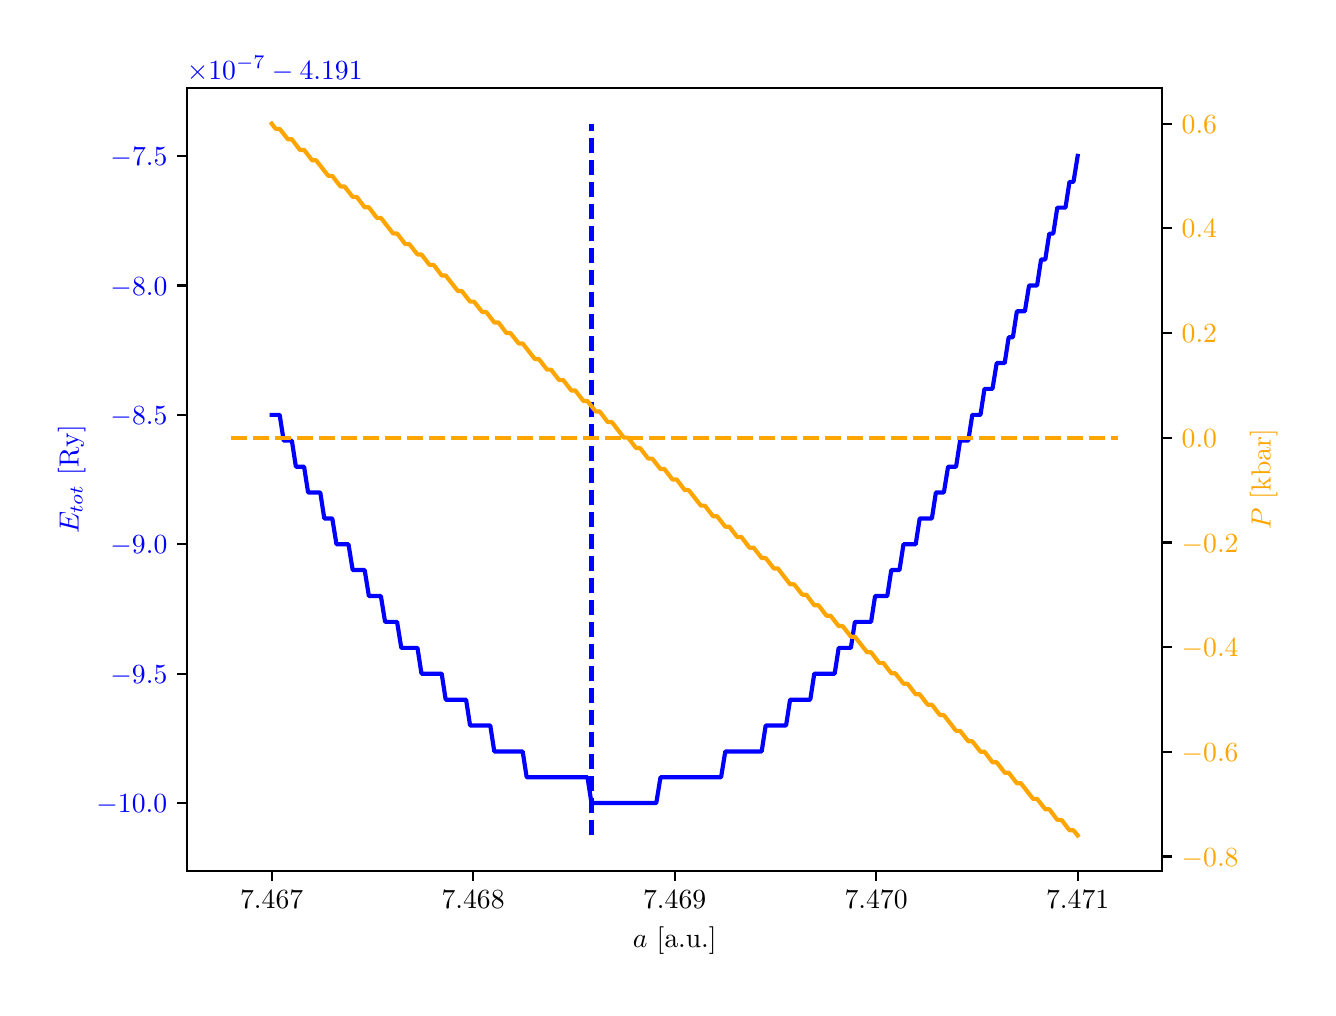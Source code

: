 \begingroup%
\makeatletter%
\begin{pgfpicture}%
\pgfpathrectangle{\pgfpointorigin}{\pgfqpoint{6.4in}{4.8in}}%
\pgfusepath{use as bounding box, clip}%
\begin{pgfscope}%
\pgfsetbuttcap%
\pgfsetmiterjoin%
\definecolor{currentfill}{rgb}{1.0,1.0,1.0}%
\pgfsetfillcolor{currentfill}%
\pgfsetlinewidth{0.0pt}%
\definecolor{currentstroke}{rgb}{1.0,1.0,1.0}%
\pgfsetstrokecolor{currentstroke}%
\pgfsetdash{}{0pt}%
\pgfpathmoveto{\pgfqpoint{0.0in}{0.0in}}%
\pgfpathlineto{\pgfqpoint{6.4in}{0.0in}}%
\pgfpathlineto{\pgfqpoint{6.4in}{4.8in}}%
\pgfpathlineto{\pgfqpoint{0.0in}{4.8in}}%
\pgfpathclose%
\pgfusepath{fill}%
\end{pgfscope}%
\begin{pgfscope}%
\pgfsetbuttcap%
\pgfsetmiterjoin%
\definecolor{currentfill}{rgb}{1.0,1.0,1.0}%
\pgfsetfillcolor{currentfill}%
\pgfsetlinewidth{0.0pt}%
\definecolor{currentstroke}{rgb}{0.0,0.0,0.0}%
\pgfsetstrokecolor{currentstroke}%
\pgfsetstrokeopacity{0.0}%
\pgfsetdash{}{0pt}%
\pgfpathmoveto{\pgfqpoint{0.796in}{0.583in}}%
\pgfpathlineto{\pgfqpoint{5.673in}{0.583in}}%
\pgfpathlineto{\pgfqpoint{5.673in}{4.498in}}%
\pgfpathlineto{\pgfqpoint{0.796in}{4.498in}}%
\pgfpathclose%
\pgfusepath{fill}%
\end{pgfscope}%
\begin{pgfscope}%
\pgfsetbuttcap%
\pgfsetroundjoin%
\definecolor{currentfill}{rgb}{0.0,0.0,0.0}%
\pgfsetfillcolor{currentfill}%
\pgfsetlinewidth{0.803pt}%
\definecolor{currentstroke}{rgb}{0.0,0.0,0.0}%
\pgfsetstrokecolor{currentstroke}%
\pgfsetdash{}{0pt}%
\pgfsys@defobject{currentmarker}{\pgfqpoint{0.0in}{-0.049in}}{\pgfqpoint{0.0in}{0.0in}}{%
\pgfpathmoveto{\pgfqpoint{0.0in}{0.0in}}%
\pgfpathlineto{\pgfqpoint{0.0in}{-0.049in}}%
\pgfusepath{stroke,fill}%
}%
\begin{pgfscope}%
\pgfsys@transformshift{1.22in}{0.583in}%
\pgfsys@useobject{currentmarker}{}%
\end{pgfscope}%
\end{pgfscope}%
\begin{pgfscope}%
\definecolor{textcolor}{rgb}{0.0,0.0,0.0}%
\pgfsetstrokecolor{textcolor}%
\pgfsetfillcolor{textcolor}%
\pgftext[x=1.22in,y=0.486in,,top]{\color{textcolor}\rmfamily\fontsize{10.0}{12.0}\selectfont \(\displaystyle 7.467\)}%
\end{pgfscope}%
\begin{pgfscope}%
\pgfsetbuttcap%
\pgfsetroundjoin%
\definecolor{currentfill}{rgb}{0.0,0.0,0.0}%
\pgfsetfillcolor{currentfill}%
\pgfsetlinewidth{0.803pt}%
\definecolor{currentstroke}{rgb}{0.0,0.0,0.0}%
\pgfsetstrokecolor{currentstroke}%
\pgfsetdash{}{0pt}%
\pgfsys@defobject{currentmarker}{\pgfqpoint{0.0in}{-0.049in}}{\pgfqpoint{0.0in}{0.0in}}{%
\pgfpathmoveto{\pgfqpoint{0.0in}{0.0in}}%
\pgfpathlineto{\pgfqpoint{0.0in}{-0.049in}}%
\pgfusepath{stroke,fill}%
}%
\begin{pgfscope}%
\pgfsys@transformshift{2.227in}{0.583in}%
\pgfsys@useobject{currentmarker}{}%
\end{pgfscope}%
\end{pgfscope}%
\begin{pgfscope}%
\definecolor{textcolor}{rgb}{0.0,0.0,0.0}%
\pgfsetstrokecolor{textcolor}%
\pgfsetfillcolor{textcolor}%
\pgftext[x=2.227in,y=0.486in,,top]{\color{textcolor}\rmfamily\fontsize{10.0}{12.0}\selectfont \(\displaystyle 7.468\)}%
\end{pgfscope}%
\begin{pgfscope}%
\pgfsetbuttcap%
\pgfsetroundjoin%
\definecolor{currentfill}{rgb}{0.0,0.0,0.0}%
\pgfsetfillcolor{currentfill}%
\pgfsetlinewidth{0.803pt}%
\definecolor{currentstroke}{rgb}{0.0,0.0,0.0}%
\pgfsetstrokecolor{currentstroke}%
\pgfsetdash{}{0pt}%
\pgfsys@defobject{currentmarker}{\pgfqpoint{0.0in}{-0.049in}}{\pgfqpoint{0.0in}{0.0in}}{%
\pgfpathmoveto{\pgfqpoint{0.0in}{0.0in}}%
\pgfpathlineto{\pgfqpoint{0.0in}{-0.049in}}%
\pgfusepath{stroke,fill}%
}%
\begin{pgfscope}%
\pgfsys@transformshift{3.235in}{0.583in}%
\pgfsys@useobject{currentmarker}{}%
\end{pgfscope}%
\end{pgfscope}%
\begin{pgfscope}%
\definecolor{textcolor}{rgb}{0.0,0.0,0.0}%
\pgfsetstrokecolor{textcolor}%
\pgfsetfillcolor{textcolor}%
\pgftext[x=3.235in,y=0.486in,,top]{\color{textcolor}\rmfamily\fontsize{10.0}{12.0}\selectfont \(\displaystyle 7.469\)}%
\end{pgfscope}%
\begin{pgfscope}%
\pgfsetbuttcap%
\pgfsetroundjoin%
\definecolor{currentfill}{rgb}{0.0,0.0,0.0}%
\pgfsetfillcolor{currentfill}%
\pgfsetlinewidth{0.803pt}%
\definecolor{currentstroke}{rgb}{0.0,0.0,0.0}%
\pgfsetstrokecolor{currentstroke}%
\pgfsetdash{}{0pt}%
\pgfsys@defobject{currentmarker}{\pgfqpoint{0.0in}{-0.049in}}{\pgfqpoint{0.0in}{0.0in}}{%
\pgfpathmoveto{\pgfqpoint{0.0in}{0.0in}}%
\pgfpathlineto{\pgfqpoint{0.0in}{-0.049in}}%
\pgfusepath{stroke,fill}%
}%
\begin{pgfscope}%
\pgfsys@transformshift{4.242in}{0.583in}%
\pgfsys@useobject{currentmarker}{}%
\end{pgfscope}%
\end{pgfscope}%
\begin{pgfscope}%
\definecolor{textcolor}{rgb}{0.0,0.0,0.0}%
\pgfsetstrokecolor{textcolor}%
\pgfsetfillcolor{textcolor}%
\pgftext[x=4.242in,y=0.486in,,top]{\color{textcolor}\rmfamily\fontsize{10.0}{12.0}\selectfont \(\displaystyle 7.470\)}%
\end{pgfscope}%
\begin{pgfscope}%
\pgfsetbuttcap%
\pgfsetroundjoin%
\definecolor{currentfill}{rgb}{0.0,0.0,0.0}%
\pgfsetfillcolor{currentfill}%
\pgfsetlinewidth{0.803pt}%
\definecolor{currentstroke}{rgb}{0.0,0.0,0.0}%
\pgfsetstrokecolor{currentstroke}%
\pgfsetdash{}{0pt}%
\pgfsys@defobject{currentmarker}{\pgfqpoint{0.0in}{-0.049in}}{\pgfqpoint{0.0in}{0.0in}}{%
\pgfpathmoveto{\pgfqpoint{0.0in}{0.0in}}%
\pgfpathlineto{\pgfqpoint{0.0in}{-0.049in}}%
\pgfusepath{stroke,fill}%
}%
\begin{pgfscope}%
\pgfsys@transformshift{5.25in}{0.583in}%
\pgfsys@useobject{currentmarker}{}%
\end{pgfscope}%
\end{pgfscope}%
\begin{pgfscope}%
\definecolor{textcolor}{rgb}{0.0,0.0,0.0}%
\pgfsetstrokecolor{textcolor}%
\pgfsetfillcolor{textcolor}%
\pgftext[x=5.25in,y=0.486in,,top]{\color{textcolor}\rmfamily\fontsize{10.0}{12.0}\selectfont \(\displaystyle 7.471\)}%
\end{pgfscope}%
\begin{pgfscope}%
\definecolor{textcolor}{rgb}{0.0,0.0,0.0}%
\pgfsetstrokecolor{textcolor}%
\pgfsetfillcolor{textcolor}%
\pgftext[x=3.235in,y=0.307in,,top]{\color{textcolor}\rmfamily\fontsize{10.0}{12.0}\selectfont \(\displaystyle a\) [a.u.]}%
\end{pgfscope}%
\begin{pgfscope}%
\pgfsetbuttcap%
\pgfsetroundjoin%
\definecolor{currentfill}{rgb}{0.0,0.0,0.0}%
\pgfsetfillcolor{currentfill}%
\pgfsetlinewidth{0.803pt}%
\definecolor{currentstroke}{rgb}{0.0,0.0,0.0}%
\pgfsetstrokecolor{currentstroke}%
\pgfsetdash{}{0pt}%
\pgfsys@defobject{currentmarker}{\pgfqpoint{-0.049in}{0.0in}}{\pgfqpoint{0.0in}{0.0in}}{%
\pgfpathmoveto{\pgfqpoint{0.0in}{0.0in}}%
\pgfpathlineto{\pgfqpoint{-0.049in}{0.0in}}%
\pgfusepath{stroke,fill}%
}%
\begin{pgfscope}%
\pgfsys@transformshift{0.796in}{0.923in}%
\pgfsys@useobject{currentmarker}{}%
\end{pgfscope}%
\end{pgfscope}%
\begin{pgfscope}%
\definecolor{textcolor}{rgb}{0.0,0.0,1.0}%
\pgfsetstrokecolor{textcolor}%
\pgfsetfillcolor{textcolor}%
\pgftext[x=0.344in,y=0.874in,left,base]{\color{textcolor}\rmfamily\fontsize{10.0}{12.0}\selectfont \(\displaystyle -10.0\)}%
\end{pgfscope}%
\begin{pgfscope}%
\pgfsetbuttcap%
\pgfsetroundjoin%
\definecolor{currentfill}{rgb}{0.0,0.0,0.0}%
\pgfsetfillcolor{currentfill}%
\pgfsetlinewidth{0.803pt}%
\definecolor{currentstroke}{rgb}{0.0,0.0,0.0}%
\pgfsetstrokecolor{currentstroke}%
\pgfsetdash{}{0pt}%
\pgfsys@defobject{currentmarker}{\pgfqpoint{-0.049in}{0.0in}}{\pgfqpoint{0.0in}{0.0in}}{%
\pgfpathmoveto{\pgfqpoint{0.0in}{0.0in}}%
\pgfpathlineto{\pgfqpoint{-0.049in}{0.0in}}%
\pgfusepath{stroke,fill}%
}%
\begin{pgfscope}%
\pgfsys@transformshift{0.796in}{1.57in}%
\pgfsys@useobject{currentmarker}{}%
\end{pgfscope}%
\end{pgfscope}%
\begin{pgfscope}%
\definecolor{textcolor}{rgb}{0.0,0.0,1.0}%
\pgfsetstrokecolor{textcolor}%
\pgfsetfillcolor{textcolor}%
\pgftext[x=0.414in,y=1.522in,left,base]{\color{textcolor}\rmfamily\fontsize{10.0}{12.0}\selectfont \(\displaystyle -9.5\)}%
\end{pgfscope}%
\begin{pgfscope}%
\pgfsetbuttcap%
\pgfsetroundjoin%
\definecolor{currentfill}{rgb}{0.0,0.0,0.0}%
\pgfsetfillcolor{currentfill}%
\pgfsetlinewidth{0.803pt}%
\definecolor{currentstroke}{rgb}{0.0,0.0,0.0}%
\pgfsetstrokecolor{currentstroke}%
\pgfsetdash{}{0pt}%
\pgfsys@defobject{currentmarker}{\pgfqpoint{-0.049in}{0.0in}}{\pgfqpoint{0.0in}{0.0in}}{%
\pgfpathmoveto{\pgfqpoint{0.0in}{0.0in}}%
\pgfpathlineto{\pgfqpoint{-0.049in}{0.0in}}%
\pgfusepath{stroke,fill}%
}%
\begin{pgfscope}%
\pgfsys@transformshift{0.796in}{2.217in}%
\pgfsys@useobject{currentmarker}{}%
\end{pgfscope}%
\end{pgfscope}%
\begin{pgfscope}%
\definecolor{textcolor}{rgb}{0.0,0.0,1.0}%
\pgfsetstrokecolor{textcolor}%
\pgfsetfillcolor{textcolor}%
\pgftext[x=0.414in,y=2.169in,left,base]{\color{textcolor}\rmfamily\fontsize{10.0}{12.0}\selectfont \(\displaystyle -9.0\)}%
\end{pgfscope}%
\begin{pgfscope}%
\pgfsetbuttcap%
\pgfsetroundjoin%
\definecolor{currentfill}{rgb}{0.0,0.0,0.0}%
\pgfsetfillcolor{currentfill}%
\pgfsetlinewidth{0.803pt}%
\definecolor{currentstroke}{rgb}{0.0,0.0,0.0}%
\pgfsetstrokecolor{currentstroke}%
\pgfsetdash{}{0pt}%
\pgfsys@defobject{currentmarker}{\pgfqpoint{-0.049in}{0.0in}}{\pgfqpoint{0.0in}{0.0in}}{%
\pgfpathmoveto{\pgfqpoint{0.0in}{0.0in}}%
\pgfpathlineto{\pgfqpoint{-0.049in}{0.0in}}%
\pgfusepath{stroke,fill}%
}%
\begin{pgfscope}%
\pgfsys@transformshift{0.796in}{2.864in}%
\pgfsys@useobject{currentmarker}{}%
\end{pgfscope}%
\end{pgfscope}%
\begin{pgfscope}%
\definecolor{textcolor}{rgb}{0.0,0.0,1.0}%
\pgfsetstrokecolor{textcolor}%
\pgfsetfillcolor{textcolor}%
\pgftext[x=0.414in,y=2.816in,left,base]{\color{textcolor}\rmfamily\fontsize{10.0}{12.0}\selectfont \(\displaystyle -8.5\)}%
\end{pgfscope}%
\begin{pgfscope}%
\pgfsetbuttcap%
\pgfsetroundjoin%
\definecolor{currentfill}{rgb}{0.0,0.0,0.0}%
\pgfsetfillcolor{currentfill}%
\pgfsetlinewidth{0.803pt}%
\definecolor{currentstroke}{rgb}{0.0,0.0,0.0}%
\pgfsetstrokecolor{currentstroke}%
\pgfsetdash{}{0pt}%
\pgfsys@defobject{currentmarker}{\pgfqpoint{-0.049in}{0.0in}}{\pgfqpoint{0.0in}{0.0in}}{%
\pgfpathmoveto{\pgfqpoint{0.0in}{0.0in}}%
\pgfpathlineto{\pgfqpoint{-0.049in}{0.0in}}%
\pgfusepath{stroke,fill}%
}%
\begin{pgfscope}%
\pgfsys@transformshift{0.796in}{3.511in}%
\pgfsys@useobject{currentmarker}{}%
\end{pgfscope}%
\end{pgfscope}%
\begin{pgfscope}%
\definecolor{textcolor}{rgb}{0.0,0.0,1.0}%
\pgfsetstrokecolor{textcolor}%
\pgfsetfillcolor{textcolor}%
\pgftext[x=0.414in,y=3.463in,left,base]{\color{textcolor}\rmfamily\fontsize{10.0}{12.0}\selectfont \(\displaystyle -8.0\)}%
\end{pgfscope}%
\begin{pgfscope}%
\pgfsetbuttcap%
\pgfsetroundjoin%
\definecolor{currentfill}{rgb}{0.0,0.0,0.0}%
\pgfsetfillcolor{currentfill}%
\pgfsetlinewidth{0.803pt}%
\definecolor{currentstroke}{rgb}{0.0,0.0,0.0}%
\pgfsetstrokecolor{currentstroke}%
\pgfsetdash{}{0pt}%
\pgfsys@defobject{currentmarker}{\pgfqpoint{-0.049in}{0.0in}}{\pgfqpoint{0.0in}{0.0in}}{%
\pgfpathmoveto{\pgfqpoint{0.0in}{0.0in}}%
\pgfpathlineto{\pgfqpoint{-0.049in}{0.0in}}%
\pgfusepath{stroke,fill}%
}%
\begin{pgfscope}%
\pgfsys@transformshift{0.796in}{4.159in}%
\pgfsys@useobject{currentmarker}{}%
\end{pgfscope}%
\end{pgfscope}%
\begin{pgfscope}%
\definecolor{textcolor}{rgb}{0.0,0.0,1.0}%
\pgfsetstrokecolor{textcolor}%
\pgfsetfillcolor{textcolor}%
\pgftext[x=0.414in,y=4.11in,left,base]{\color{textcolor}\rmfamily\fontsize{10.0}{12.0}\selectfont \(\displaystyle -7.5\)}%
\end{pgfscope}%
\begin{pgfscope}%
\definecolor{textcolor}{rgb}{0.0,0.0,1.0}%
\pgfsetstrokecolor{textcolor}%
\pgfsetfillcolor{textcolor}%
\pgftext[x=0.289in,y=2.541in,,bottom,rotate=90.0]{\color{textcolor}\rmfamily\fontsize{10.0}{12.0}\selectfont \(\displaystyle E_{tot}\) [Ry]}%
\end{pgfscope}%
\begin{pgfscope}%
\definecolor{textcolor}{rgb}{0.0,0.0,1.0}%
\pgfsetstrokecolor{textcolor}%
\pgfsetfillcolor{textcolor}%
\pgftext[x=0.796in,y=4.54in,left,base]{\color{textcolor}\rmfamily\fontsize{10.0}{12.0}\selectfont \(\displaystyle \times10^{-7}-4.191\)}%
\end{pgfscope}%
\begin{pgfscope}%
\pgfpathrectangle{\pgfqpoint{0.796in}{0.583in}}{\pgfqpoint{4.876in}{3.916in}}%
\pgfusepath{clip}%
\pgfsetrectcap%
\pgfsetroundjoin%
\pgfsetlinewidth{1.506pt}%
\definecolor{currentstroke}{rgb}{0.0,0.0,1.0}%
\pgfsetstrokecolor{currentstroke}%
\pgfsetdash{}{0pt}%
\pgfpathmoveto{\pgfqpoint{1.22in}{2.864in}}%
\pgfpathlineto{\pgfqpoint{1.26in}{2.864in}}%
\pgfpathlineto{\pgfqpoint{1.28in}{2.735in}}%
\pgfpathlineto{\pgfqpoint{1.321in}{2.735in}}%
\pgfpathlineto{\pgfqpoint{1.341in}{2.605in}}%
\pgfpathlineto{\pgfqpoint{1.382in}{2.605in}}%
\pgfpathlineto{\pgfqpoint{1.402in}{2.476in}}%
\pgfpathlineto{\pgfqpoint{1.463in}{2.476in}}%
\pgfpathlineto{\pgfqpoint{1.483in}{2.346in}}%
\pgfpathlineto{\pgfqpoint{1.523in}{2.346in}}%
\pgfpathlineto{\pgfqpoint{1.544in}{2.217in}}%
\pgfpathlineto{\pgfqpoint{1.604in}{2.217in}}%
\pgfpathlineto{\pgfqpoint{1.625in}{2.088in}}%
\pgfpathlineto{\pgfqpoint{1.685in}{2.088in}}%
\pgfpathlineto{\pgfqpoint{1.706in}{1.958in}}%
\pgfpathlineto{\pgfqpoint{1.766in}{1.958in}}%
\pgfpathlineto{\pgfqpoint{1.787in}{1.829in}}%
\pgfpathlineto{\pgfqpoint{1.847in}{1.829in}}%
\pgfpathlineto{\pgfqpoint{1.868in}{1.699in}}%
\pgfpathlineto{\pgfqpoint{1.949in}{1.699in}}%
\pgfpathlineto{\pgfqpoint{1.969in}{1.57in}}%
\pgfpathlineto{\pgfqpoint{2.07in}{1.57in}}%
\pgfpathlineto{\pgfqpoint{2.09in}{1.44in}}%
\pgfpathlineto{\pgfqpoint{2.192in}{1.44in}}%
\pgfpathlineto{\pgfqpoint{2.212in}{1.311in}}%
\pgfpathlineto{\pgfqpoint{2.313in}{1.311in}}%
\pgfpathlineto{\pgfqpoint{2.333in}{1.181in}}%
\pgfpathlineto{\pgfqpoint{2.475in}{1.181in}}%
\pgfpathlineto{\pgfqpoint{2.495in}{1.052in}}%
\pgfpathlineto{\pgfqpoint{2.799in}{1.052in}}%
\pgfpathlineto{\pgfqpoint{2.819in}{0.923in}}%
\pgfpathlineto{\pgfqpoint{3.143in}{0.923in}}%
\pgfpathlineto{\pgfqpoint{3.164in}{1.052in}}%
\pgfpathlineto{\pgfqpoint{3.467in}{1.052in}}%
\pgfpathlineto{\pgfqpoint{3.488in}{1.181in}}%
\pgfpathlineto{\pgfqpoint{3.67in}{1.181in}}%
\pgfpathlineto{\pgfqpoint{3.69in}{1.311in}}%
\pgfpathlineto{\pgfqpoint{3.792in}{1.311in}}%
\pgfpathlineto{\pgfqpoint{3.812in}{1.44in}}%
\pgfpathlineto{\pgfqpoint{3.913in}{1.44in}}%
\pgfpathlineto{\pgfqpoint{3.933in}{1.57in}}%
\pgfpathlineto{\pgfqpoint{4.035in}{1.57in}}%
\pgfpathlineto{\pgfqpoint{4.055in}{1.699in}}%
\pgfpathlineto{\pgfqpoint{4.116in}{1.699in}}%
\pgfpathlineto{\pgfqpoint{4.136in}{1.829in}}%
\pgfpathlineto{\pgfqpoint{4.217in}{1.829in}}%
\pgfpathlineto{\pgfqpoint{4.237in}{1.958in}}%
\pgfpathlineto{\pgfqpoint{4.298in}{1.958in}}%
\pgfpathlineto{\pgfqpoint{4.318in}{2.088in}}%
\pgfpathlineto{\pgfqpoint{4.359in}{2.088in}}%
\pgfpathlineto{\pgfqpoint{4.379in}{2.217in}}%
\pgfpathlineto{\pgfqpoint{4.44in}{2.217in}}%
\pgfpathlineto{\pgfqpoint{4.46in}{2.346in}}%
\pgfpathlineto{\pgfqpoint{4.521in}{2.346in}}%
\pgfpathlineto{\pgfqpoint{4.541in}{2.476in}}%
\pgfpathlineto{\pgfqpoint{4.581in}{2.476in}}%
\pgfpathlineto{\pgfqpoint{4.602in}{2.605in}}%
\pgfpathlineto{\pgfqpoint{4.642in}{2.605in}}%
\pgfpathlineto{\pgfqpoint{4.662in}{2.735in}}%
\pgfpathlineto{\pgfqpoint{4.703in}{2.735in}}%
\pgfpathlineto{\pgfqpoint{4.723in}{2.864in}}%
\pgfpathlineto{\pgfqpoint{4.764in}{2.864in}}%
\pgfpathlineto{\pgfqpoint{4.784in}{2.994in}}%
\pgfpathlineto{\pgfqpoint{4.824in}{2.994in}}%
\pgfpathlineto{\pgfqpoint{4.845in}{3.123in}}%
\pgfpathlineto{\pgfqpoint{4.885in}{3.123in}}%
\pgfpathlineto{\pgfqpoint{4.905in}{3.252in}}%
\pgfpathlineto{\pgfqpoint{4.926in}{3.252in}}%
\pgfpathlineto{\pgfqpoint{4.946in}{3.382in}}%
\pgfpathlineto{\pgfqpoint{4.986in}{3.382in}}%
\pgfpathlineto{\pgfqpoint{5.007in}{3.511in}}%
\pgfpathlineto{\pgfqpoint{5.047in}{3.511in}}%
\pgfpathlineto{\pgfqpoint{5.067in}{3.641in}}%
\pgfpathlineto{\pgfqpoint{5.088in}{3.641in}}%
\pgfpathlineto{\pgfqpoint{5.108in}{3.77in}}%
\pgfpathlineto{\pgfqpoint{5.128in}{3.77in}}%
\pgfpathlineto{\pgfqpoint{5.148in}{3.9in}}%
\pgfpathlineto{\pgfqpoint{5.189in}{3.9in}}%
\pgfpathlineto{\pgfqpoint{5.209in}{4.029in}}%
\pgfpathlineto{\pgfqpoint{5.229in}{4.029in}}%
\pgfpathlineto{\pgfqpoint{5.25in}{4.159in}}%
\pgfpathlineto{\pgfqpoint{5.25in}{4.159in}}%
\pgfusepath{stroke}%
\end{pgfscope}%
\begin{pgfscope}%
\pgfpathrectangle{\pgfqpoint{0.796in}{0.583in}}{\pgfqpoint{4.876in}{3.916in}}%
\pgfusepath{clip}%
\pgfsetbuttcap%
\pgfsetroundjoin%
\pgfsetlinewidth{1.506pt}%
\definecolor{currentstroke}{rgb}{0.0,0.0,1.0}%
\pgfsetstrokecolor{currentstroke}%
\pgfsetdash{{5.55pt}{2.4pt}}{0.0pt}%
\pgfpathmoveto{\pgfqpoint{2.819in}{0.761in}}%
\pgfpathlineto{\pgfqpoint{2.819in}{4.32in}}%
\pgfusepath{stroke}%
\end{pgfscope}%
\begin{pgfscope}%
\pgfsetrectcap%
\pgfsetmiterjoin%
\pgfsetlinewidth{0.803pt}%
\definecolor{currentstroke}{rgb}{0.0,0.0,0.0}%
\pgfsetstrokecolor{currentstroke}%
\pgfsetdash{}{0pt}%
\pgfpathmoveto{\pgfqpoint{0.796in}{0.583in}}%
\pgfpathlineto{\pgfqpoint{0.796in}{4.498in}}%
\pgfusepath{stroke}%
\end{pgfscope}%
\begin{pgfscope}%
\pgfsetrectcap%
\pgfsetmiterjoin%
\pgfsetlinewidth{0.803pt}%
\definecolor{currentstroke}{rgb}{0.0,0.0,0.0}%
\pgfsetstrokecolor{currentstroke}%
\pgfsetdash{}{0pt}%
\pgfpathmoveto{\pgfqpoint{5.673in}{0.583in}}%
\pgfpathlineto{\pgfqpoint{5.673in}{4.498in}}%
\pgfusepath{stroke}%
\end{pgfscope}%
\begin{pgfscope}%
\pgfsetrectcap%
\pgfsetmiterjoin%
\pgfsetlinewidth{0.803pt}%
\definecolor{currentstroke}{rgb}{0.0,0.0,0.0}%
\pgfsetstrokecolor{currentstroke}%
\pgfsetdash{}{0pt}%
\pgfpathmoveto{\pgfqpoint{0.796in}{0.583in}}%
\pgfpathlineto{\pgfqpoint{5.673in}{0.583in}}%
\pgfusepath{stroke}%
\end{pgfscope}%
\begin{pgfscope}%
\pgfsetrectcap%
\pgfsetmiterjoin%
\pgfsetlinewidth{0.803pt}%
\definecolor{currentstroke}{rgb}{0.0,0.0,0.0}%
\pgfsetstrokecolor{currentstroke}%
\pgfsetdash{}{0pt}%
\pgfpathmoveto{\pgfqpoint{0.796in}{4.498in}}%
\pgfpathlineto{\pgfqpoint{5.673in}{4.498in}}%
\pgfusepath{stroke}%
\end{pgfscope}%
\begin{pgfscope}%
\pgfsetbuttcap%
\pgfsetroundjoin%
\definecolor{currentfill}{rgb}{0.0,0.0,0.0}%
\pgfsetfillcolor{currentfill}%
\pgfsetlinewidth{0.803pt}%
\definecolor{currentstroke}{rgb}{0.0,0.0,0.0}%
\pgfsetstrokecolor{currentstroke}%
\pgfsetdash{}{0pt}%
\pgfsys@defobject{currentmarker}{\pgfqpoint{0.0in}{0.0in}}{\pgfqpoint{0.049in}{0.0in}}{%
\pgfpathmoveto{\pgfqpoint{0.0in}{0.0in}}%
\pgfpathlineto{\pgfqpoint{0.049in}{0.0in}}%
\pgfusepath{stroke,fill}%
}%
\begin{pgfscope}%
\pgfsys@transformshift{5.673in}{0.656in}%
\pgfsys@useobject{currentmarker}{}%
\end{pgfscope}%
\end{pgfscope}%
\begin{pgfscope}%
\definecolor{textcolor}{rgb}{1.0,0.647,0.0}%
\pgfsetstrokecolor{textcolor}%
\pgfsetfillcolor{textcolor}%
\pgftext[x=5.77in,y=0.608in,left,base]{\color{textcolor}\rmfamily\fontsize{10.0}{12.0}\selectfont \(\displaystyle -0.8\)}%
\end{pgfscope}%
\begin{pgfscope}%
\pgfsetbuttcap%
\pgfsetroundjoin%
\definecolor{currentfill}{rgb}{0.0,0.0,0.0}%
\pgfsetfillcolor{currentfill}%
\pgfsetlinewidth{0.803pt}%
\definecolor{currentstroke}{rgb}{0.0,0.0,0.0}%
\pgfsetstrokecolor{currentstroke}%
\pgfsetdash{}{0pt}%
\pgfsys@defobject{currentmarker}{\pgfqpoint{0.0in}{0.0in}}{\pgfqpoint{0.049in}{0.0in}}{%
\pgfpathmoveto{\pgfqpoint{0.0in}{0.0in}}%
\pgfpathlineto{\pgfqpoint{0.049in}{0.0in}}%
\pgfusepath{stroke,fill}%
}%
\begin{pgfscope}%
\pgfsys@transformshift{5.673in}{1.18in}%
\pgfsys@useobject{currentmarker}{}%
\end{pgfscope}%
\end{pgfscope}%
\begin{pgfscope}%
\definecolor{textcolor}{rgb}{1.0,0.647,0.0}%
\pgfsetstrokecolor{textcolor}%
\pgfsetfillcolor{textcolor}%
\pgftext[x=5.77in,y=1.131in,left,base]{\color{textcolor}\rmfamily\fontsize{10.0}{12.0}\selectfont \(\displaystyle -0.6\)}%
\end{pgfscope}%
\begin{pgfscope}%
\pgfsetbuttcap%
\pgfsetroundjoin%
\definecolor{currentfill}{rgb}{0.0,0.0,0.0}%
\pgfsetfillcolor{currentfill}%
\pgfsetlinewidth{0.803pt}%
\definecolor{currentstroke}{rgb}{0.0,0.0,0.0}%
\pgfsetstrokecolor{currentstroke}%
\pgfsetdash{}{0pt}%
\pgfsys@defobject{currentmarker}{\pgfqpoint{0.0in}{0.0in}}{\pgfqpoint{0.049in}{0.0in}}{%
\pgfpathmoveto{\pgfqpoint{0.0in}{0.0in}}%
\pgfpathlineto{\pgfqpoint{0.049in}{0.0in}}%
\pgfusepath{stroke,fill}%
}%
\begin{pgfscope}%
\pgfsys@transformshift{5.673in}{1.703in}%
\pgfsys@useobject{currentmarker}{}%
\end{pgfscope}%
\end{pgfscope}%
\begin{pgfscope}%
\definecolor{textcolor}{rgb}{1.0,0.647,0.0}%
\pgfsetstrokecolor{textcolor}%
\pgfsetfillcolor{textcolor}%
\pgftext[x=5.77in,y=1.655in,left,base]{\color{textcolor}\rmfamily\fontsize{10.0}{12.0}\selectfont \(\displaystyle -0.4\)}%
\end{pgfscope}%
\begin{pgfscope}%
\pgfsetbuttcap%
\pgfsetroundjoin%
\definecolor{currentfill}{rgb}{0.0,0.0,0.0}%
\pgfsetfillcolor{currentfill}%
\pgfsetlinewidth{0.803pt}%
\definecolor{currentstroke}{rgb}{0.0,0.0,0.0}%
\pgfsetstrokecolor{currentstroke}%
\pgfsetdash{}{0pt}%
\pgfsys@defobject{currentmarker}{\pgfqpoint{0.0in}{0.0in}}{\pgfqpoint{0.049in}{0.0in}}{%
\pgfpathmoveto{\pgfqpoint{0.0in}{0.0in}}%
\pgfpathlineto{\pgfqpoint{0.049in}{0.0in}}%
\pgfusepath{stroke,fill}%
}%
\begin{pgfscope}%
\pgfsys@transformshift{5.673in}{2.226in}%
\pgfsys@useobject{currentmarker}{}%
\end{pgfscope}%
\end{pgfscope}%
\begin{pgfscope}%
\definecolor{textcolor}{rgb}{1.0,0.647,0.0}%
\pgfsetstrokecolor{textcolor}%
\pgfsetfillcolor{textcolor}%
\pgftext[x=5.77in,y=2.178in,left,base]{\color{textcolor}\rmfamily\fontsize{10.0}{12.0}\selectfont \(\displaystyle -0.2\)}%
\end{pgfscope}%
\begin{pgfscope}%
\pgfsetbuttcap%
\pgfsetroundjoin%
\definecolor{currentfill}{rgb}{0.0,0.0,0.0}%
\pgfsetfillcolor{currentfill}%
\pgfsetlinewidth{0.803pt}%
\definecolor{currentstroke}{rgb}{0.0,0.0,0.0}%
\pgfsetstrokecolor{currentstroke}%
\pgfsetdash{}{0pt}%
\pgfsys@defobject{currentmarker}{\pgfqpoint{0.0in}{0.0in}}{\pgfqpoint{0.049in}{0.0in}}{%
\pgfpathmoveto{\pgfqpoint{0.0in}{0.0in}}%
\pgfpathlineto{\pgfqpoint{0.049in}{0.0in}}%
\pgfusepath{stroke,fill}%
}%
\begin{pgfscope}%
\pgfsys@transformshift{5.673in}{2.75in}%
\pgfsys@useobject{currentmarker}{}%
\end{pgfscope}%
\end{pgfscope}%
\begin{pgfscope}%
\definecolor{textcolor}{rgb}{1.0,0.647,0.0}%
\pgfsetstrokecolor{textcolor}%
\pgfsetfillcolor{textcolor}%
\pgftext[x=5.77in,y=2.702in,left,base]{\color{textcolor}\rmfamily\fontsize{10.0}{12.0}\selectfont \(\displaystyle 0.0\)}%
\end{pgfscope}%
\begin{pgfscope}%
\pgfsetbuttcap%
\pgfsetroundjoin%
\definecolor{currentfill}{rgb}{0.0,0.0,0.0}%
\pgfsetfillcolor{currentfill}%
\pgfsetlinewidth{0.803pt}%
\definecolor{currentstroke}{rgb}{0.0,0.0,0.0}%
\pgfsetstrokecolor{currentstroke}%
\pgfsetdash{}{0pt}%
\pgfsys@defobject{currentmarker}{\pgfqpoint{0.0in}{0.0in}}{\pgfqpoint{0.049in}{0.0in}}{%
\pgfpathmoveto{\pgfqpoint{0.0in}{0.0in}}%
\pgfpathlineto{\pgfqpoint{0.049in}{0.0in}}%
\pgfusepath{stroke,fill}%
}%
\begin{pgfscope}%
\pgfsys@transformshift{5.673in}{3.273in}%
\pgfsys@useobject{currentmarker}{}%
\end{pgfscope}%
\end{pgfscope}%
\begin{pgfscope}%
\definecolor{textcolor}{rgb}{1.0,0.647,0.0}%
\pgfsetstrokecolor{textcolor}%
\pgfsetfillcolor{textcolor}%
\pgftext[x=5.77in,y=3.225in,left,base]{\color{textcolor}\rmfamily\fontsize{10.0}{12.0}\selectfont \(\displaystyle 0.2\)}%
\end{pgfscope}%
\begin{pgfscope}%
\pgfsetbuttcap%
\pgfsetroundjoin%
\definecolor{currentfill}{rgb}{0.0,0.0,0.0}%
\pgfsetfillcolor{currentfill}%
\pgfsetlinewidth{0.803pt}%
\definecolor{currentstroke}{rgb}{0.0,0.0,0.0}%
\pgfsetstrokecolor{currentstroke}%
\pgfsetdash{}{0pt}%
\pgfsys@defobject{currentmarker}{\pgfqpoint{0.0in}{0.0in}}{\pgfqpoint{0.049in}{0.0in}}{%
\pgfpathmoveto{\pgfqpoint{0.0in}{0.0in}}%
\pgfpathlineto{\pgfqpoint{0.049in}{0.0in}}%
\pgfusepath{stroke,fill}%
}%
\begin{pgfscope}%
\pgfsys@transformshift{5.673in}{3.797in}%
\pgfsys@useobject{currentmarker}{}%
\end{pgfscope}%
\end{pgfscope}%
\begin{pgfscope}%
\definecolor{textcolor}{rgb}{1.0,0.647,0.0}%
\pgfsetstrokecolor{textcolor}%
\pgfsetfillcolor{textcolor}%
\pgftext[x=5.77in,y=3.749in,left,base]{\color{textcolor}\rmfamily\fontsize{10.0}{12.0}\selectfont \(\displaystyle 0.4\)}%
\end{pgfscope}%
\begin{pgfscope}%
\pgfsetbuttcap%
\pgfsetroundjoin%
\definecolor{currentfill}{rgb}{0.0,0.0,0.0}%
\pgfsetfillcolor{currentfill}%
\pgfsetlinewidth{0.803pt}%
\definecolor{currentstroke}{rgb}{0.0,0.0,0.0}%
\pgfsetstrokecolor{currentstroke}%
\pgfsetdash{}{0pt}%
\pgfsys@defobject{currentmarker}{\pgfqpoint{0.0in}{0.0in}}{\pgfqpoint{0.049in}{0.0in}}{%
\pgfpathmoveto{\pgfqpoint{0.0in}{0.0in}}%
\pgfpathlineto{\pgfqpoint{0.049in}{0.0in}}%
\pgfusepath{stroke,fill}%
}%
\begin{pgfscope}%
\pgfsys@transformshift{5.673in}{4.32in}%
\pgfsys@useobject{currentmarker}{}%
\end{pgfscope}%
\end{pgfscope}%
\begin{pgfscope}%
\definecolor{textcolor}{rgb}{1.0,0.647,0.0}%
\pgfsetstrokecolor{textcolor}%
\pgfsetfillcolor{textcolor}%
\pgftext[x=5.77in,y=4.272in,left,base]{\color{textcolor}\rmfamily\fontsize{10.0}{12.0}\selectfont \(\displaystyle 0.6\)}%
\end{pgfscope}%
\begin{pgfscope}%
\definecolor{textcolor}{rgb}{1.0,0.647,0.0}%
\pgfsetstrokecolor{textcolor}%
\pgfsetfillcolor{textcolor}%
\pgftext[x=6.111in,y=2.541in,,top,rotate=90.0]{\color{textcolor}\rmfamily\fontsize{10.0}{12.0}\selectfont \(\displaystyle P\) [kbar]}%
\end{pgfscope}%
\begin{pgfscope}%
\pgfpathrectangle{\pgfqpoint{0.796in}{0.583in}}{\pgfqpoint{4.876in}{3.916in}}%
\pgfusepath{clip}%
\pgfsetrectcap%
\pgfsetroundjoin%
\pgfsetlinewidth{1.506pt}%
\definecolor{currentstroke}{rgb}{1.0,0.647,0.0}%
\pgfsetstrokecolor{currentstroke}%
\pgfsetdash{}{0pt}%
\pgfpathmoveto{\pgfqpoint{1.22in}{4.32in}}%
\pgfpathlineto{\pgfqpoint{1.24in}{4.294in}}%
\pgfpathlineto{\pgfqpoint{1.26in}{4.294in}}%
\pgfpathlineto{\pgfqpoint{1.301in}{4.242in}}%
\pgfpathlineto{\pgfqpoint{1.321in}{4.242in}}%
\pgfpathlineto{\pgfqpoint{1.361in}{4.189in}}%
\pgfpathlineto{\pgfqpoint{1.382in}{4.189in}}%
\pgfpathlineto{\pgfqpoint{1.422in}{4.137in}}%
\pgfpathlineto{\pgfqpoint{1.442in}{4.137in}}%
\pgfpathlineto{\pgfqpoint{1.503in}{4.059in}}%
\pgfpathlineto{\pgfqpoint{1.523in}{4.059in}}%
\pgfpathlineto{\pgfqpoint{1.564in}{4.006in}}%
\pgfpathlineto{\pgfqpoint{1.584in}{4.006in}}%
\pgfpathlineto{\pgfqpoint{1.625in}{3.954in}}%
\pgfpathlineto{\pgfqpoint{1.645in}{3.954in}}%
\pgfpathlineto{\pgfqpoint{1.685in}{3.902in}}%
\pgfpathlineto{\pgfqpoint{1.706in}{3.902in}}%
\pgfpathlineto{\pgfqpoint{1.746in}{3.849in}}%
\pgfpathlineto{\pgfqpoint{1.766in}{3.849in}}%
\pgfpathlineto{\pgfqpoint{1.827in}{3.771in}}%
\pgfpathlineto{\pgfqpoint{1.847in}{3.771in}}%
\pgfpathlineto{\pgfqpoint{1.888in}{3.718in}}%
\pgfpathlineto{\pgfqpoint{1.908in}{3.718in}}%
\pgfpathlineto{\pgfqpoint{1.949in}{3.666in}}%
\pgfpathlineto{\pgfqpoint{1.969in}{3.666in}}%
\pgfpathlineto{\pgfqpoint{2.009in}{3.614in}}%
\pgfpathlineto{\pgfqpoint{2.03in}{3.614in}}%
\pgfpathlineto{\pgfqpoint{2.07in}{3.561in}}%
\pgfpathlineto{\pgfqpoint{2.09in}{3.561in}}%
\pgfpathlineto{\pgfqpoint{2.151in}{3.483in}}%
\pgfpathlineto{\pgfqpoint{2.171in}{3.483in}}%
\pgfpathlineto{\pgfqpoint{2.212in}{3.43in}}%
\pgfpathlineto{\pgfqpoint{2.232in}{3.43in}}%
\pgfpathlineto{\pgfqpoint{2.273in}{3.378in}}%
\pgfpathlineto{\pgfqpoint{2.293in}{3.378in}}%
\pgfpathlineto{\pgfqpoint{2.333in}{3.326in}}%
\pgfpathlineto{\pgfqpoint{2.354in}{3.326in}}%
\pgfpathlineto{\pgfqpoint{2.394in}{3.273in}}%
\pgfpathlineto{\pgfqpoint{2.414in}{3.273in}}%
\pgfpathlineto{\pgfqpoint{2.455in}{3.221in}}%
\pgfpathlineto{\pgfqpoint{2.475in}{3.221in}}%
\pgfpathlineto{\pgfqpoint{2.536in}{3.143in}}%
\pgfpathlineto{\pgfqpoint{2.556in}{3.143in}}%
\pgfpathlineto{\pgfqpoint{2.597in}{3.09in}}%
\pgfpathlineto{\pgfqpoint{2.617in}{3.09in}}%
\pgfpathlineto{\pgfqpoint{2.657in}{3.038in}}%
\pgfpathlineto{\pgfqpoint{2.678in}{3.038in}}%
\pgfpathlineto{\pgfqpoint{2.718in}{2.986in}}%
\pgfpathlineto{\pgfqpoint{2.738in}{2.986in}}%
\pgfpathlineto{\pgfqpoint{2.779in}{2.933in}}%
\pgfpathlineto{\pgfqpoint{2.799in}{2.933in}}%
\pgfpathlineto{\pgfqpoint{2.84in}{2.881in}}%
\pgfpathlineto{\pgfqpoint{2.86in}{2.881in}}%
\pgfpathlineto{\pgfqpoint{2.9in}{2.828in}}%
\pgfpathlineto{\pgfqpoint{2.921in}{2.828in}}%
\pgfpathlineto{\pgfqpoint{2.981in}{2.75in}}%
\pgfpathlineto{\pgfqpoint{3.002in}{2.75in}}%
\pgfpathlineto{\pgfqpoint{3.042in}{2.698in}}%
\pgfpathlineto{\pgfqpoint{3.062in}{2.698in}}%
\pgfpathlineto{\pgfqpoint{3.103in}{2.645in}}%
\pgfpathlineto{\pgfqpoint{3.123in}{2.645in}}%
\pgfpathlineto{\pgfqpoint{3.164in}{2.593in}}%
\pgfpathlineto{\pgfqpoint{3.184in}{2.593in}}%
\pgfpathlineto{\pgfqpoint{3.224in}{2.541in}}%
\pgfpathlineto{\pgfqpoint{3.245in}{2.541in}}%
\pgfpathlineto{\pgfqpoint{3.285in}{2.488in}}%
\pgfpathlineto{\pgfqpoint{3.305in}{2.488in}}%
\pgfpathlineto{\pgfqpoint{3.366in}{2.41in}}%
\pgfpathlineto{\pgfqpoint{3.386in}{2.41in}}%
\pgfpathlineto{\pgfqpoint{3.427in}{2.357in}}%
\pgfpathlineto{\pgfqpoint{3.447in}{2.357in}}%
\pgfpathlineto{\pgfqpoint{3.488in}{2.305in}}%
\pgfpathlineto{\pgfqpoint{3.508in}{2.305in}}%
\pgfpathlineto{\pgfqpoint{3.548in}{2.253in}}%
\pgfpathlineto{\pgfqpoint{3.569in}{2.253in}}%
\pgfpathlineto{\pgfqpoint{3.609in}{2.2in}}%
\pgfpathlineto{\pgfqpoint{3.63in}{2.2in}}%
\pgfpathlineto{\pgfqpoint{3.67in}{2.148in}}%
\pgfpathlineto{\pgfqpoint{3.69in}{2.148in}}%
\pgfpathlineto{\pgfqpoint{3.731in}{2.096in}}%
\pgfpathlineto{\pgfqpoint{3.751in}{2.096in}}%
\pgfpathlineto{\pgfqpoint{3.812in}{2.017in}}%
\pgfpathlineto{\pgfqpoint{3.832in}{2.017in}}%
\pgfpathlineto{\pgfqpoint{3.873in}{1.965in}}%
\pgfpathlineto{\pgfqpoint{3.893in}{1.965in}}%
\pgfpathlineto{\pgfqpoint{3.933in}{1.912in}}%
\pgfpathlineto{\pgfqpoint{3.954in}{1.912in}}%
\pgfpathlineto{\pgfqpoint{3.994in}{1.86in}}%
\pgfpathlineto{\pgfqpoint{4.014in}{1.86in}}%
\pgfpathlineto{\pgfqpoint{4.055in}{1.808in}}%
\pgfpathlineto{\pgfqpoint{4.075in}{1.808in}}%
\pgfpathlineto{\pgfqpoint{4.116in}{1.755in}}%
\pgfpathlineto{\pgfqpoint{4.136in}{1.755in}}%
\pgfpathlineto{\pgfqpoint{4.197in}{1.677in}}%
\pgfpathlineto{\pgfqpoint{4.217in}{1.677in}}%
\pgfpathlineto{\pgfqpoint{4.257in}{1.624in}}%
\pgfpathlineto{\pgfqpoint{4.278in}{1.624in}}%
\pgfpathlineto{\pgfqpoint{4.318in}{1.572in}}%
\pgfpathlineto{\pgfqpoint{4.338in}{1.572in}}%
\pgfpathlineto{\pgfqpoint{4.379in}{1.52in}}%
\pgfpathlineto{\pgfqpoint{4.399in}{1.52in}}%
\pgfpathlineto{\pgfqpoint{4.44in}{1.467in}}%
\pgfpathlineto{\pgfqpoint{4.46in}{1.467in}}%
\pgfpathlineto{\pgfqpoint{4.5in}{1.415in}}%
\pgfpathlineto{\pgfqpoint{4.521in}{1.415in}}%
\pgfpathlineto{\pgfqpoint{4.561in}{1.363in}}%
\pgfpathlineto{\pgfqpoint{4.581in}{1.363in}}%
\pgfpathlineto{\pgfqpoint{4.642in}{1.284in}}%
\pgfpathlineto{\pgfqpoint{4.662in}{1.284in}}%
\pgfpathlineto{\pgfqpoint{4.703in}{1.232in}}%
\pgfpathlineto{\pgfqpoint{4.723in}{1.232in}}%
\pgfpathlineto{\pgfqpoint{4.764in}{1.18in}}%
\pgfpathlineto{\pgfqpoint{4.784in}{1.18in}}%
\pgfpathlineto{\pgfqpoint{4.824in}{1.127in}}%
\pgfpathlineto{\pgfqpoint{4.845in}{1.127in}}%
\pgfpathlineto{\pgfqpoint{4.885in}{1.075in}}%
\pgfpathlineto{\pgfqpoint{4.905in}{1.075in}}%
\pgfpathlineto{\pgfqpoint{4.946in}{1.022in}}%
\pgfpathlineto{\pgfqpoint{4.966in}{1.022in}}%
\pgfpathlineto{\pgfqpoint{5.027in}{0.944in}}%
\pgfpathlineto{\pgfqpoint{5.047in}{0.944in}}%
\pgfpathlineto{\pgfqpoint{5.088in}{0.892in}}%
\pgfpathlineto{\pgfqpoint{5.108in}{0.892in}}%
\pgfpathlineto{\pgfqpoint{5.148in}{0.839in}}%
\pgfpathlineto{\pgfqpoint{5.169in}{0.839in}}%
\pgfpathlineto{\pgfqpoint{5.209in}{0.787in}}%
\pgfpathlineto{\pgfqpoint{5.229in}{0.787in}}%
\pgfpathlineto{\pgfqpoint{5.25in}{0.761in}}%
\pgfpathlineto{\pgfqpoint{5.25in}{0.761in}}%
\pgfusepath{stroke}%
\end{pgfscope}%
\begin{pgfscope}%
\pgfpathrectangle{\pgfqpoint{0.796in}{0.583in}}{\pgfqpoint{4.876in}{3.916in}}%
\pgfusepath{clip}%
\pgfsetbuttcap%
\pgfsetroundjoin%
\pgfsetlinewidth{1.506pt}%
\definecolor{currentstroke}{rgb}{1.0,0.647,0.0}%
\pgfsetstrokecolor{currentstroke}%
\pgfsetdash{{5.55pt}{2.4pt}}{0.0pt}%
\pgfpathmoveto{\pgfqpoint{1.018in}{2.75in}}%
\pgfpathlineto{\pgfqpoint{5.451in}{2.75in}}%
\pgfusepath{stroke}%
\end{pgfscope}%
\begin{pgfscope}%
\pgfsetrectcap%
\pgfsetmiterjoin%
\pgfsetlinewidth{0.803pt}%
\definecolor{currentstroke}{rgb}{0.0,0.0,0.0}%
\pgfsetstrokecolor{currentstroke}%
\pgfsetdash{}{0pt}%
\pgfpathmoveto{\pgfqpoint{0.796in}{0.583in}}%
\pgfpathlineto{\pgfqpoint{0.796in}{4.498in}}%
\pgfusepath{stroke}%
\end{pgfscope}%
\begin{pgfscope}%
\pgfsetrectcap%
\pgfsetmiterjoin%
\pgfsetlinewidth{0.803pt}%
\definecolor{currentstroke}{rgb}{0.0,0.0,0.0}%
\pgfsetstrokecolor{currentstroke}%
\pgfsetdash{}{0pt}%
\pgfpathmoveto{\pgfqpoint{5.673in}{0.583in}}%
\pgfpathlineto{\pgfqpoint{5.673in}{4.498in}}%
\pgfusepath{stroke}%
\end{pgfscope}%
\begin{pgfscope}%
\pgfsetrectcap%
\pgfsetmiterjoin%
\pgfsetlinewidth{0.803pt}%
\definecolor{currentstroke}{rgb}{0.0,0.0,0.0}%
\pgfsetstrokecolor{currentstroke}%
\pgfsetdash{}{0pt}%
\pgfpathmoveto{\pgfqpoint{0.796in}{0.583in}}%
\pgfpathlineto{\pgfqpoint{5.673in}{0.583in}}%
\pgfusepath{stroke}%
\end{pgfscope}%
\begin{pgfscope}%
\pgfsetrectcap%
\pgfsetmiterjoin%
\pgfsetlinewidth{0.803pt}%
\definecolor{currentstroke}{rgb}{0.0,0.0,0.0}%
\pgfsetstrokecolor{currentstroke}%
\pgfsetdash{}{0pt}%
\pgfpathmoveto{\pgfqpoint{0.796in}{4.498in}}%
\pgfpathlineto{\pgfqpoint{5.673in}{4.498in}}%
\pgfusepath{stroke}%
\end{pgfscope}%
\end{pgfpicture}%
\makeatother%
\endgroup%
